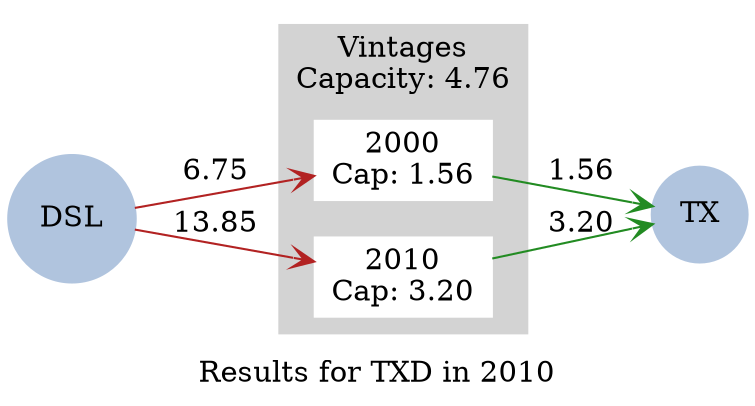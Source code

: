 strict digraph model {
	label = "Results for TXD in 2010" ;

	compound    = "True" ;
	concentrate = "True";
	rankdir     = "LR" ;
	splines     = "False" ;

	node [ style="filled" ] ;
	edge [ arrowhead="vee" ] ;

	subgraph cluster_vintages {
		label = "Vintages\nCapacity: 4.76" ;

		href  = "results2010.svg" ;
		style = "filled"
		color = "lightgrey"

		node [ color="white", shape="box" ] ;

		"2000" [ href="results_TXD_p2010v2000_segments.svg", label="2000\nCap: 1.56" ] ;
		"2010" [ href="results_TXD_p2010v2010_segments.svg", label="2010\nCap: 3.20" ] ;
	}

	subgraph energy_carriers {
		node [
		  color     = "lightsteelblue",
		  fontcolor = "black",
		  shape     = "circle"
		] ;

		"DSL" [ href="../commodities/rc_DSL_2010.svg" ] ;
		"TX"  [ href="../commodities/rc_TX_2010.svg" ] ;
	}

	subgraph inputs {
		edge [ color="firebrick" ] ;

		"DSL" -> "2000" [ label="6.75" ] ;
		"DSL" -> "2010" [ label="13.85" ] ;
	}

	subgraph outputs {
		edge [ color="forestgreen" ] ;

		"2000" -> "TX" [ label="1.56" ] ;
		"2010" -> "TX" [ label="3.20" ] ;
	}
}

